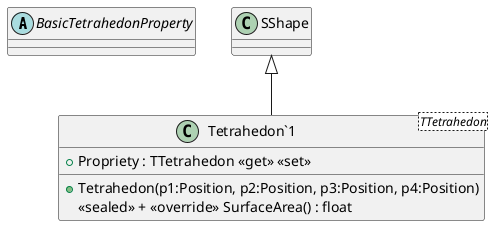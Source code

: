 @startuml
abstract class BasicTetrahedonProperty {
}
class "Tetrahedon`1"<TTetrahedon> {
    + Propriety : TTetrahedon <<get>> <<set>>
    + Tetrahedon(p1:Position, p2:Position, p3:Position, p4:Position)
    <<sealed>> + <<override>> SurfaceArea() : float
}
SShape <|-- "Tetrahedon`1"
@enduml
